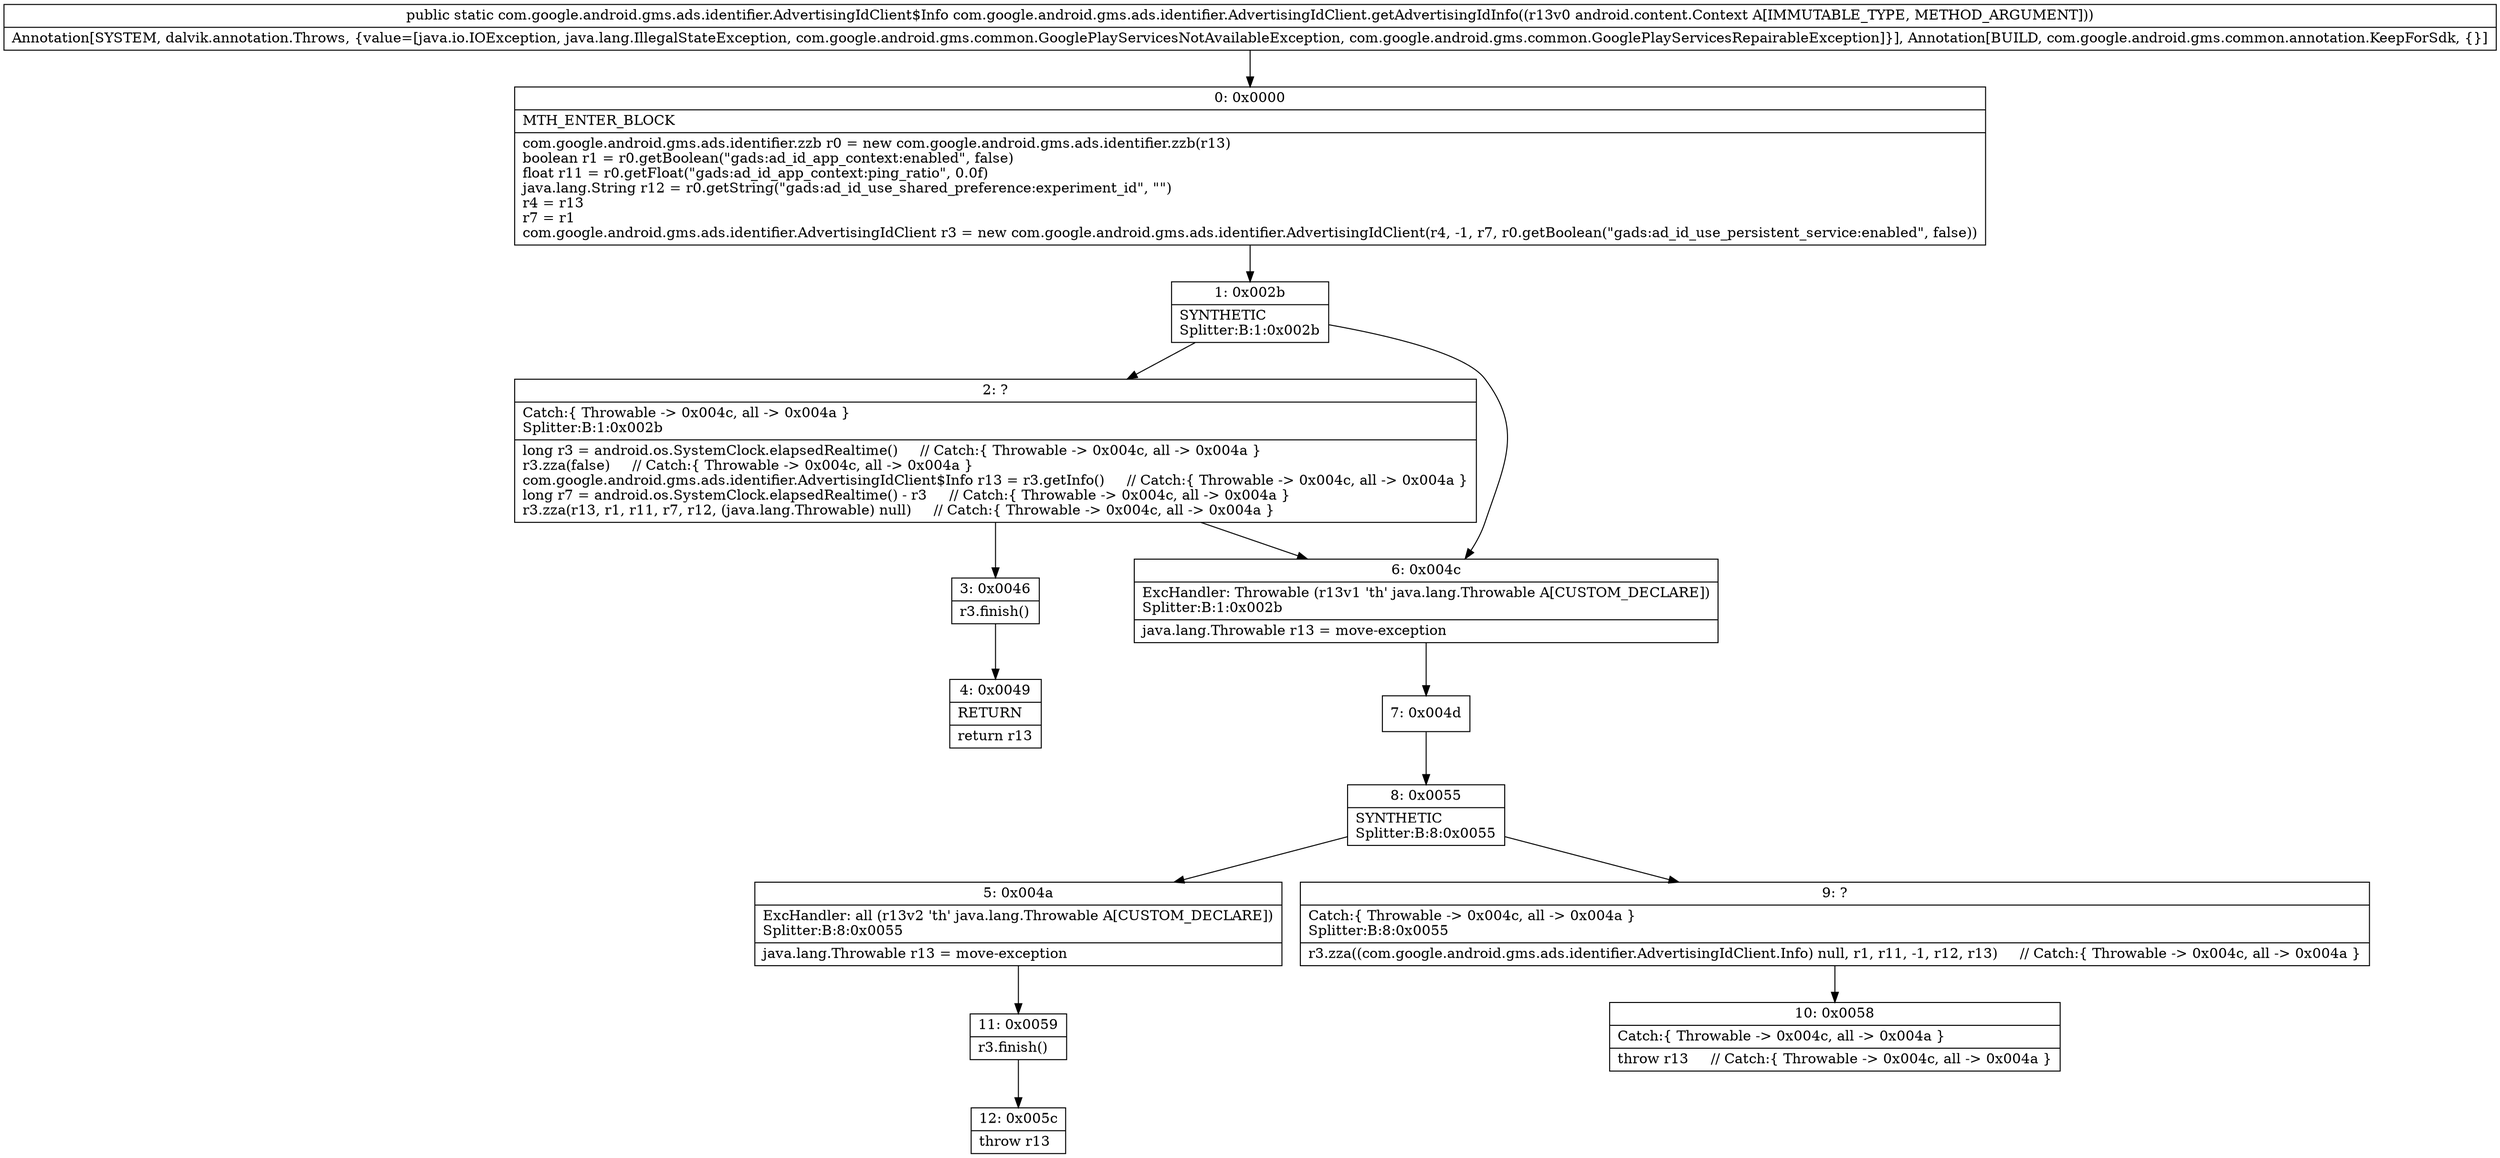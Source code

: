 digraph "CFG forcom.google.android.gms.ads.identifier.AdvertisingIdClient.getAdvertisingIdInfo(Landroid\/content\/Context;)Lcom\/google\/android\/gms\/ads\/identifier\/AdvertisingIdClient$Info;" {
Node_0 [shape=record,label="{0\:\ 0x0000|MTH_ENTER_BLOCK\l|com.google.android.gms.ads.identifier.zzb r0 = new com.google.android.gms.ads.identifier.zzb(r13)\lboolean r1 = r0.getBoolean(\"gads:ad_id_app_context:enabled\", false)\lfloat r11 = r0.getFloat(\"gads:ad_id_app_context:ping_ratio\", 0.0f)\ljava.lang.String r12 = r0.getString(\"gads:ad_id_use_shared_preference:experiment_id\", \"\")\lr4 = r13\lr7 = r1\lcom.google.android.gms.ads.identifier.AdvertisingIdClient r3 = new com.google.android.gms.ads.identifier.AdvertisingIdClient(r4, \-1, r7, r0.getBoolean(\"gads:ad_id_use_persistent_service:enabled\", false))\l}"];
Node_1 [shape=record,label="{1\:\ 0x002b|SYNTHETIC\lSplitter:B:1:0x002b\l}"];
Node_2 [shape=record,label="{2\:\ ?|Catch:\{ Throwable \-\> 0x004c, all \-\> 0x004a \}\lSplitter:B:1:0x002b\l|long r3 = android.os.SystemClock.elapsedRealtime()     \/\/ Catch:\{ Throwable \-\> 0x004c, all \-\> 0x004a \}\lr3.zza(false)     \/\/ Catch:\{ Throwable \-\> 0x004c, all \-\> 0x004a \}\lcom.google.android.gms.ads.identifier.AdvertisingIdClient$Info r13 = r3.getInfo()     \/\/ Catch:\{ Throwable \-\> 0x004c, all \-\> 0x004a \}\llong r7 = android.os.SystemClock.elapsedRealtime() \- r3     \/\/ Catch:\{ Throwable \-\> 0x004c, all \-\> 0x004a \}\lr3.zza(r13, r1, r11, r7, r12, (java.lang.Throwable) null)     \/\/ Catch:\{ Throwable \-\> 0x004c, all \-\> 0x004a \}\l}"];
Node_3 [shape=record,label="{3\:\ 0x0046|r3.finish()\l}"];
Node_4 [shape=record,label="{4\:\ 0x0049|RETURN\l|return r13\l}"];
Node_5 [shape=record,label="{5\:\ 0x004a|ExcHandler: all (r13v2 'th' java.lang.Throwable A[CUSTOM_DECLARE])\lSplitter:B:8:0x0055\l|java.lang.Throwable r13 = move\-exception\l}"];
Node_6 [shape=record,label="{6\:\ 0x004c|ExcHandler: Throwable (r13v1 'th' java.lang.Throwable A[CUSTOM_DECLARE])\lSplitter:B:1:0x002b\l|java.lang.Throwable r13 = move\-exception\l}"];
Node_7 [shape=record,label="{7\:\ 0x004d}"];
Node_8 [shape=record,label="{8\:\ 0x0055|SYNTHETIC\lSplitter:B:8:0x0055\l}"];
Node_9 [shape=record,label="{9\:\ ?|Catch:\{ Throwable \-\> 0x004c, all \-\> 0x004a \}\lSplitter:B:8:0x0055\l|r3.zza((com.google.android.gms.ads.identifier.AdvertisingIdClient.Info) null, r1, r11, \-1, r12, r13)     \/\/ Catch:\{ Throwable \-\> 0x004c, all \-\> 0x004a \}\l}"];
Node_10 [shape=record,label="{10\:\ 0x0058|Catch:\{ Throwable \-\> 0x004c, all \-\> 0x004a \}\l|throw r13     \/\/ Catch:\{ Throwable \-\> 0x004c, all \-\> 0x004a \}\l}"];
Node_11 [shape=record,label="{11\:\ 0x0059|r3.finish()\l}"];
Node_12 [shape=record,label="{12\:\ 0x005c|throw r13\l}"];
MethodNode[shape=record,label="{public static com.google.android.gms.ads.identifier.AdvertisingIdClient$Info com.google.android.gms.ads.identifier.AdvertisingIdClient.getAdvertisingIdInfo((r13v0 android.content.Context A[IMMUTABLE_TYPE, METHOD_ARGUMENT]))  | Annotation[SYSTEM, dalvik.annotation.Throws, \{value=[java.io.IOException, java.lang.IllegalStateException, com.google.android.gms.common.GooglePlayServicesNotAvailableException, com.google.android.gms.common.GooglePlayServicesRepairableException]\}], Annotation[BUILD, com.google.android.gms.common.annotation.KeepForSdk, \{\}]\l}"];
MethodNode -> Node_0;
Node_0 -> Node_1;
Node_1 -> Node_2;
Node_1 -> Node_6;
Node_2 -> Node_3;
Node_2 -> Node_6;
Node_3 -> Node_4;
Node_5 -> Node_11;
Node_6 -> Node_7;
Node_7 -> Node_8;
Node_8 -> Node_9;
Node_8 -> Node_5;
Node_9 -> Node_10;
Node_11 -> Node_12;
}

